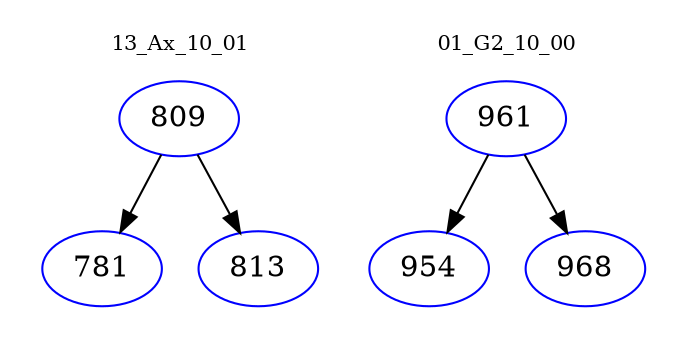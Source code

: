 digraph{
subgraph cluster_0 {
color = white
label = "13_Ax_10_01";
fontsize=10;
T0_809 [label="809", color="blue"]
T0_809 -> T0_781 [color="black"]
T0_781 [label="781", color="blue"]
T0_809 -> T0_813 [color="black"]
T0_813 [label="813", color="blue"]
}
subgraph cluster_1 {
color = white
label = "01_G2_10_00";
fontsize=10;
T1_961 [label="961", color="blue"]
T1_961 -> T1_954 [color="black"]
T1_954 [label="954", color="blue"]
T1_961 -> T1_968 [color="black"]
T1_968 [label="968", color="blue"]
}
}
